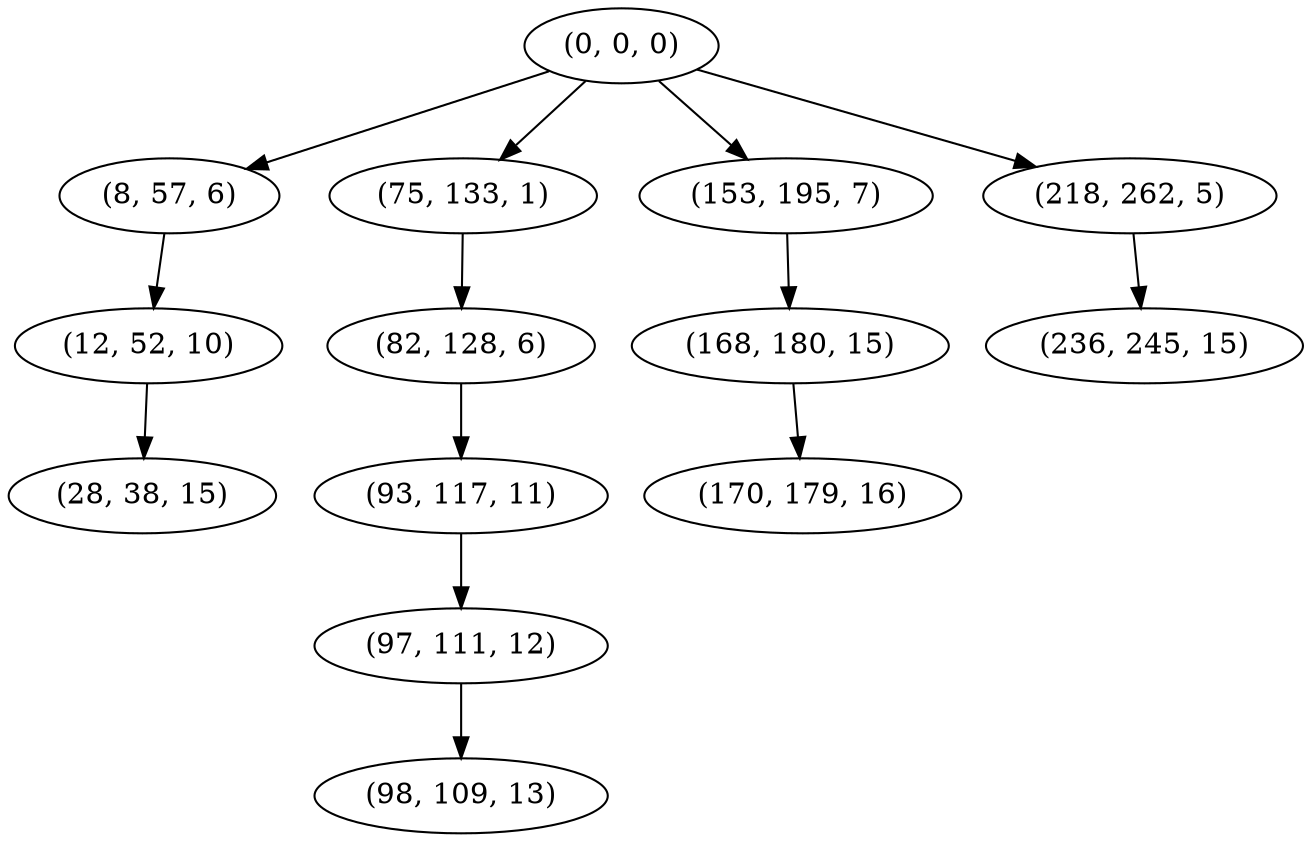 digraph tree {
    "(0, 0, 0)";
    "(8, 57, 6)";
    "(12, 52, 10)";
    "(28, 38, 15)";
    "(75, 133, 1)";
    "(82, 128, 6)";
    "(93, 117, 11)";
    "(97, 111, 12)";
    "(98, 109, 13)";
    "(153, 195, 7)";
    "(168, 180, 15)";
    "(170, 179, 16)";
    "(218, 262, 5)";
    "(236, 245, 15)";
    "(0, 0, 0)" -> "(8, 57, 6)";
    "(0, 0, 0)" -> "(75, 133, 1)";
    "(0, 0, 0)" -> "(153, 195, 7)";
    "(0, 0, 0)" -> "(218, 262, 5)";
    "(8, 57, 6)" -> "(12, 52, 10)";
    "(12, 52, 10)" -> "(28, 38, 15)";
    "(75, 133, 1)" -> "(82, 128, 6)";
    "(82, 128, 6)" -> "(93, 117, 11)";
    "(93, 117, 11)" -> "(97, 111, 12)";
    "(97, 111, 12)" -> "(98, 109, 13)";
    "(153, 195, 7)" -> "(168, 180, 15)";
    "(168, 180, 15)" -> "(170, 179, 16)";
    "(218, 262, 5)" -> "(236, 245, 15)";
}
